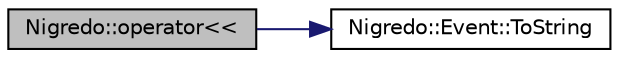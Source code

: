 digraph "Nigredo::operator&lt;&lt;"
{
  edge [fontname="Helvetica",fontsize="10",labelfontname="Helvetica",labelfontsize="10"];
  node [fontname="Helvetica",fontsize="10",shape=record];
  rankdir="LR";
  Node1 [label="Nigredo::operator\<\<",height=0.2,width=0.4,color="black", fillcolor="grey75", style="filled" fontcolor="black"];
  Node1 -> Node2 [color="midnightblue",fontsize="10",style="solid",fontname="Helvetica"];
  Node2 [label="Nigredo::Event::ToString",height=0.2,width=0.4,color="black", fillcolor="white", style="filled",URL="$class_nigredo_1_1_event.html#ac1bab51e4e26e2ca4ded061ac76ccd91"];
}
